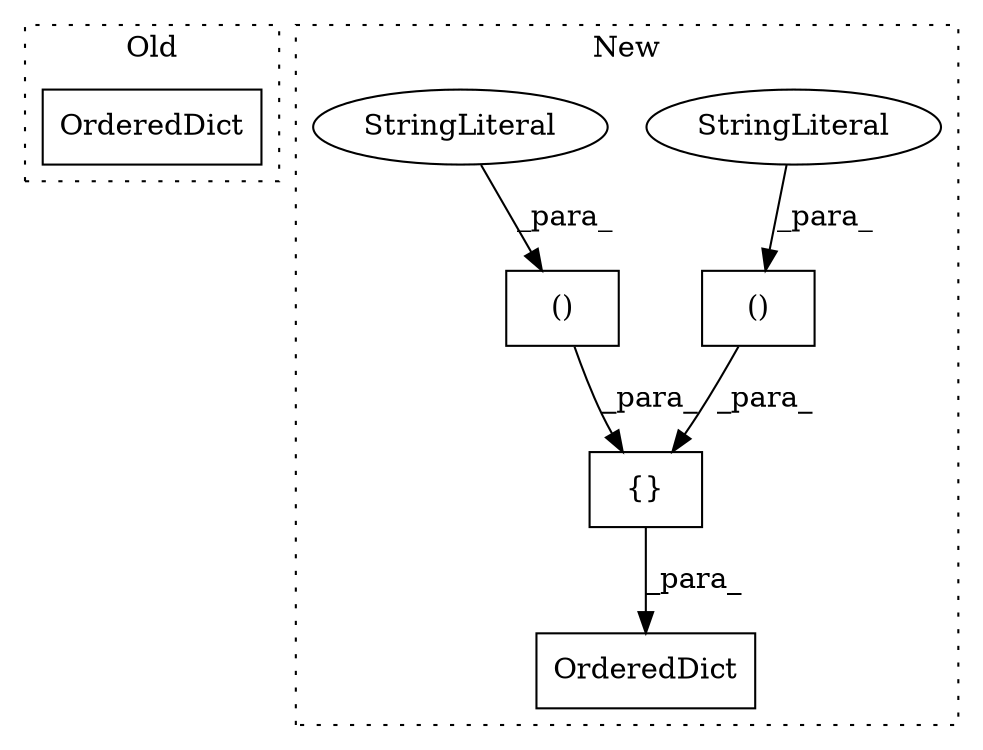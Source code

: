 digraph G {
subgraph cluster0 {
1 [label="OrderedDict" a="32" s="3974,3994" l="12,1" shape="box"];
label = "Old";
style="dotted";
}
subgraph cluster1 {
2 [label="{}" a="4" s="3919,4038" l="6,2" shape="box"];
3 [label="()" a="106" s="4010" l="28" shape="box"];
4 [label="StringLiteral" a="45" s="4010" l="6" shape="ellipse"];
5 [label="()" a="106" s="3970" l="33" shape="box"];
6 [label="StringLiteral" a="45" s="3970" l="6" shape="ellipse"];
7 [label="OrderedDict" a="32" s="3898,4040" l="12,1" shape="box"];
label = "New";
style="dotted";
}
2 -> 7 [label="_para_"];
3 -> 2 [label="_para_"];
4 -> 3 [label="_para_"];
5 -> 2 [label="_para_"];
6 -> 5 [label="_para_"];
}
